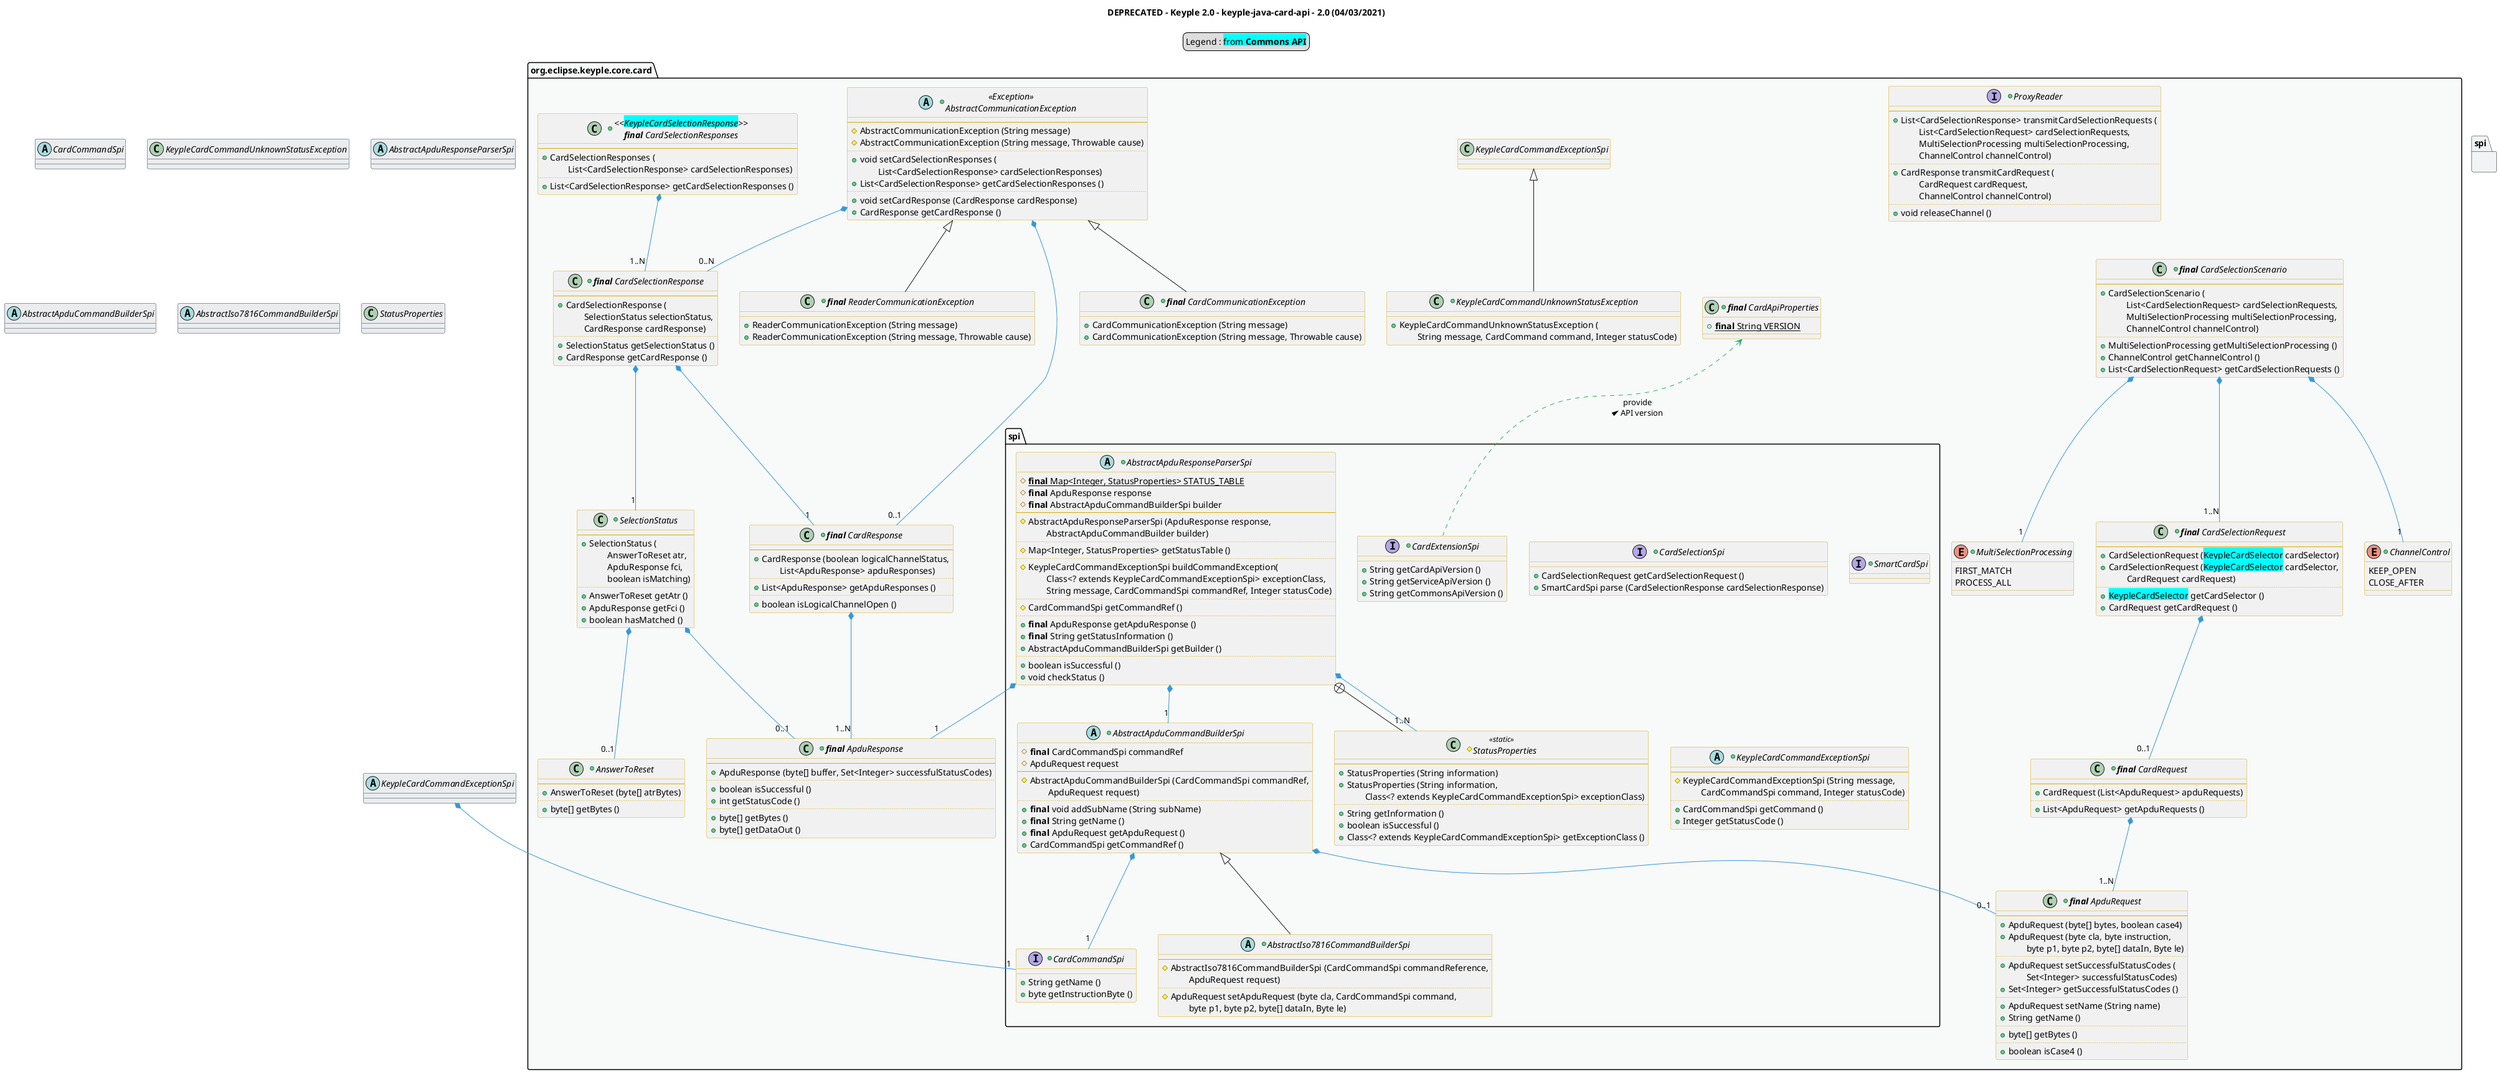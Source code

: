 @startuml
title
    DEPRECATED - Keyple 2.0 - keyple-java-card-api - 2.0 (04/03/2021)
end title

' == THEME ==

'Couleurs issues de : https://htmlcolorcodes.com/fr/tableau-de-couleur/tableau-de-couleur-design-plat/
!define C_GREY1 F8F9F9
!define C_GREY2 F2F3F4
!define C_GREY3 E5E7E9
!define C_GREY4 D7DBDD
!define C_GREY5 CACFD2
!define C_GREY6 BDC3C7
!define C_LINK 3498DB
!define C_USE 27AE60

skinparam Shadowing false
skinparam ClassFontStyle italic
skinparam ClassBorderColor #D4AC0D
skinparam stereotypeABorderColor #A9DCDF
skinparam stereotypeIBorderColor #B4A7E5
skinparam stereotypeCBorderColor #ADD1B2
skinparam stereotypeEBorderColor #EB93DF
' Red
skinparam ClassBackgroundColor<<red>> #FDEDEC
skinparam ClassBorderColor<<red>> #E74C3C
hide <<red>> stereotype
' Purple
skinparam ClassBackgroundColor<<purple>> #F4ECF7
skinparam ClassBorderColor<<purple>> #8E44AD
hide <<purple>> stereotype
' blue
skinparam ClassBackgroundColor<<blue>> #EBF5FB
skinparam ClassBorderColor<<blue>> #3498DB
hide <<blue>> stereotype
' Green
skinparam ClassBackgroundColor<<green>> #E9F7EF
skinparam ClassBorderColor<<green>> #27AE60
hide <<green>> stereotype
' Grey
skinparam ClassBackgroundColor<<grey>> #EAECEE
skinparam ClassBorderColor<<grey>> #2C3E50
hide <<grey>> stereotype

' == CONTENT ==

legend top
    Legend : <back:cyan>from **Commons API**</back>
end legend

package "org.eclipse.keyple.core.card" as api {
    +class "**final** CardApiProperties" as ApiProperties {
        +{static} **final** String VERSION
    }
    +interface ProxyReader {
        --
        +List<CardSelectionResponse> transmitCardSelectionRequests (
            \tList<CardSelectionRequest> cardSelectionRequests,
            \tMultiSelectionProcessing multiSelectionProcessing,
            \tChannelControl channelControl)
        ..
        +CardResponse transmitCardRequest (
            \tCardRequest cardRequest,
            \tChannelControl channelControl)
        ..
        +void releaseChannel ()
    }
    +enum MultiSelectionProcessing {
        FIRST_MATCH
        PROCESS_ALL
    }
    +enum ChannelControl {
        KEEP_OPEN
        CLOSE_AFTER
    }
    ' REQUEST
    +class "**final** CardSelectionRequest" as CardSelectionRequest {
        --
        +CardSelectionRequest (<back:cyan>KeypleCardSelector</back> cardSelector)
        +CardSelectionRequest (<back:cyan>KeypleCardSelector</back> cardSelector,
            \tCardRequest cardRequest)
        ..
        +<back:cyan>KeypleCardSelector</back> getCardSelector ()
        +CardRequest getCardRequest ()
    }
    +class "**final** CardRequest" as CardRequest {
        --
        +CardRequest (List<ApduRequest> apduRequests)
        ..
        +List<ApduRequest> getApduRequests ()
    }
    +class "**final** ApduRequest" as ApduRequest {
        --
        +ApduRequest (byte[] bytes, boolean case4)
        +ApduRequest (byte cla, byte instruction,
            \tbyte p1, byte p2, byte[] dataIn, Byte le)
        ..
        +ApduRequest setSuccessfulStatusCodes (
            \tSet<Integer> successfulStatusCodes)
        +Set<Integer> getSuccessfulStatusCodes ()
        ..
        +ApduRequest setName (String name)
        +String getName ()
        ..
        +byte[] getBytes ()
        ..
        +boolean isCase4 ()
    }
    +class "**final** CardSelectionScenario" as CardSelectionScenario {
        --
        +CardSelectionScenario (
            \tList<CardSelectionRequest> cardSelectionRequests,
            \tMultiSelectionProcessing multiSelectionProcessing,
            \tChannelControl channelControl)
        ..
        +MultiSelectionProcessing getMultiSelectionProcessing ()
        +ChannelControl getChannelControl ()
        +List<CardSelectionRequest> getCardSelectionRequests ()
    }
    ' RESPONSE
    +class "**final** CardSelectionResponse" as CardSelectionResponse {
        --
        +CardSelectionResponse (
            \tSelectionStatus selectionStatus,
            \tCardResponse cardResponse)
        ..
        +SelectionStatus getSelectionStatus ()
        +CardResponse getCardResponse ()
    }
    +class "**final** CardResponse" as CardResponse {
        --
        +CardResponse (boolean logicalChannelStatus,
            \tList<ApduResponse> apduResponses)
        ..
        +List<ApduResponse> getApduResponses ()
        ..
        +boolean isLogicalChannelOpen ()
    }
    +class "**final** ApduResponse" as ApduResponse {
        --
        +ApduResponse (byte[] buffer, Set<Integer> successfulStatusCodes)
        ..
        +boolean isSuccessful ()
        +int getStatusCode ()
        ..
        +byte[] getBytes ()
        +byte[] getDataOut ()
    }
    +class SelectionStatus {
        --
        +SelectionStatus (
            \tAnswerToReset atr,
            \tApduResponse fci,
            \tboolean isMatching)
        ..
        +AnswerToReset getAtr ()
        +ApduResponse getFci ()
        +boolean hasMatched ()
    }
    +class AnswerToReset {
        --
        +AnswerToReset (byte[] atrBytes)
        ..
        +byte[] getBytes ()
    }
    +class "<<<back:cyan>KeypleCardSelectionResponse</back>>>\n**final** CardSelectionResponses" as CardSelectionResponses {
        --
        +CardSelectionResponses (
            \tList<CardSelectionResponse> cardSelectionResponses)
        ..
        +List<CardSelectionResponse> getCardSelectionResponses ()
    }
    ' SPI
    package spi {
        +interface CardExtensionSpi {
            +String getCardApiVersion ()
            +String getServiceApiVersion ()
            +String getCommonsApiVersion ()
        }
        +interface CardSelectionSpi {
            +CardSelectionRequest getCardSelectionRequest ()
            +SmartCardSpi parse (CardSelectionResponse cardSelectionResponse)
        }
        +interface SmartCardSpi {
        }
        ' COMMAND
        +interface CardCommandSpi {
            +String getName ()
            +byte getInstructionByte ()
        }
        +abstract class AbstractApduCommandBuilderSpi {
            #**final** CardCommandSpi commandRef
            #ApduRequest request
            --
            #AbstractApduCommandBuilderSpi (CardCommandSpi commandRef,
                \tApduRequest request)
            ..
            +**final** void addSubName (String subName)
            +**final** String getName ()
            +**final** ApduRequest getApduRequest ()
            +CardCommandSpi getCommandRef ()
        }
        +abstract class AbstractIso7816CommandBuilderSpi extends AbstractApduCommandBuilderSpi {
            --
            #AbstractIso7816CommandBuilderSpi (CardCommandSpi commandReference,
                \tApduRequest request)
            ..
            #ApduRequest setApduRequest (byte cla, CardCommandSpi command,
                \tbyte p1, byte p2, byte[] dataIn, Byte le)
        }
        +abstract class AbstractApduResponseParserSpi {
            #{static} **final** Map<Integer, StatusProperties> STATUS_TABLE
            #**final** ApduResponse response
            #**final** AbstractApduCommandBuilderSpi builder
            --
            #AbstractApduResponseParserSpi (ApduResponse response,
                \tAbstractApduCommandBuilder builder)
            ..
            #Map<Integer, StatusProperties> getStatusTable ()
            ..
            #KeypleCardCommandExceptionSpi buildCommandException(
                \tClass<? extends KeypleCardCommandExceptionSpi> exceptionClass,
                \tString message, CardCommandSpi commandRef, Integer statusCode)
            ..
            #CardCommandSpi getCommandRef ()
            ..
            +**final** ApduResponse getApduResponse ()
            +**final** String getStatusInformation ()
            +AbstractApduCommandBuilderSpi getBuilder ()
            ..
            +boolean isSuccessful ()
            +void checkStatus ()
        }
        #class StatusProperties <<static>> {
            --
            +StatusProperties (String information)
            +StatusProperties (String information,
                \tClass<? extends KeypleCardCommandExceptionSpi> exceptionClass)
            ..
            +String getInformation ()
            +boolean isSuccessful ()
            +Class<? extends KeypleCardCommandExceptionSpi> getExceptionClass ()
        }
        +abstract class KeypleCardCommandExceptionSpi {
            --
            #KeypleCardCommandExceptionSpi (String message,
                \tCardCommandSpi command, Integer statusCode)
            ..
            +CardCommandSpi getCommand ()
            +Integer getStatusCode ()
        }
    }
    +class KeypleCardCommandUnknownStatusException extends KeypleCardCommandExceptionSpi {
        +KeypleCardCommandUnknownStatusException (
            \tString message, CardCommand command, Integer statusCode)
    }
    +abstract class "<<Exception>>\nAbstractCommunicationException" as AbstractCommunicationException {
        --
        #AbstractCommunicationException (String message)
        #AbstractCommunicationException (String message, Throwable cause)
        ..
        +void setCardSelectionResponses (
            \tList<CardSelectionResponse> cardSelectionResponses)
        +List<CardSelectionResponse> getCardSelectionResponses ()
        ..
        +void setCardResponse (CardResponse cardResponse)
        +CardResponse getCardResponse ()
    }
    +class "**final** ReaderCommunicationException" as ReaderCommunicationException extends AbstractCommunicationException {
        +ReaderCommunicationException (String message)
        +ReaderCommunicationException (String message, Throwable cause)
    }
    +class "**final** CardCommunicationException" as CardCommunicationException extends AbstractCommunicationException {
        +CardCommunicationException (String message)
        +CardCommunicationException (String message, Throwable cause)
    }
}

' Associations

CardExtensionSpi .up.> ApiProperties #C_USE : provide\nAPI version <

CardSelectionScenario *-- "1..N" CardSelectionRequest #C_LINK
CardSelectionScenario *-- "1" MultiSelectionProcessing #C_LINK
CardSelectionScenario *-- "1" ChannelControl #C_LINK

CardSelectionRequest *-- "0..1" CardRequest #C_LINK

CardRequest *-- "1..N" ApduRequest #C_LINK

CardSelectionResponses *-- "1..N" CardSelectionResponse #C_LINK

CardSelectionResponse *-- "1" CardResponse #C_LINK
CardSelectionResponse *-- "1" SelectionStatus #C_LINK

CardResponse *-- "1..N" ApduResponse #C_LINK

SelectionStatus *-- "0..1" ApduResponse  #C_LINK
SelectionStatus *-- "0..1" AnswerToReset  #C_LINK

AbstractApduCommandBuilderSpi *-- "1" CardCommandSpi  #C_LINK
AbstractApduCommandBuilderSpi *-- "0..1" ApduRequest  #C_LINK

AbstractApduResponseParserSpi +-- StatusProperties
AbstractApduResponseParserSpi *-- "1..N" StatusProperties #C_LINK
AbstractApduResponseParserSpi *-- "1" AbstractApduCommandBuilderSpi #C_LINK
AbstractApduResponseParserSpi *-- "1" ApduResponse #C_LINK

KeypleCardCommandExceptionSpi *-- "1" CardCommandSpi #C_LINK

AbstractCommunicationException *-- "0..N" CardSelectionResponse #C_LINK
AbstractCommunicationException *-- "0..1" CardResponse #C_LINK


' == LAYOUT ==

'serverApi -[hidden]- LocalServiceClient

' == STYLE ==

package api #C_GREY1 {}
package spi #C_GREY2 {}

abstract class CardCommandSpi <<grey>>
abstract class KeypleCardCommandExceptionSpi <<grey>>
class KeypleCardCommandUnknownStatusException <<grey>>
abstract class AbstractApduResponseParserSpi <<grey>>
abstract class AbstractApduCommandBuilderSpi <<grey>>
abstract class AbstractIso7816CommandBuilderSpi <<grey>>
class StatusProperties <<grey>>

@enduml